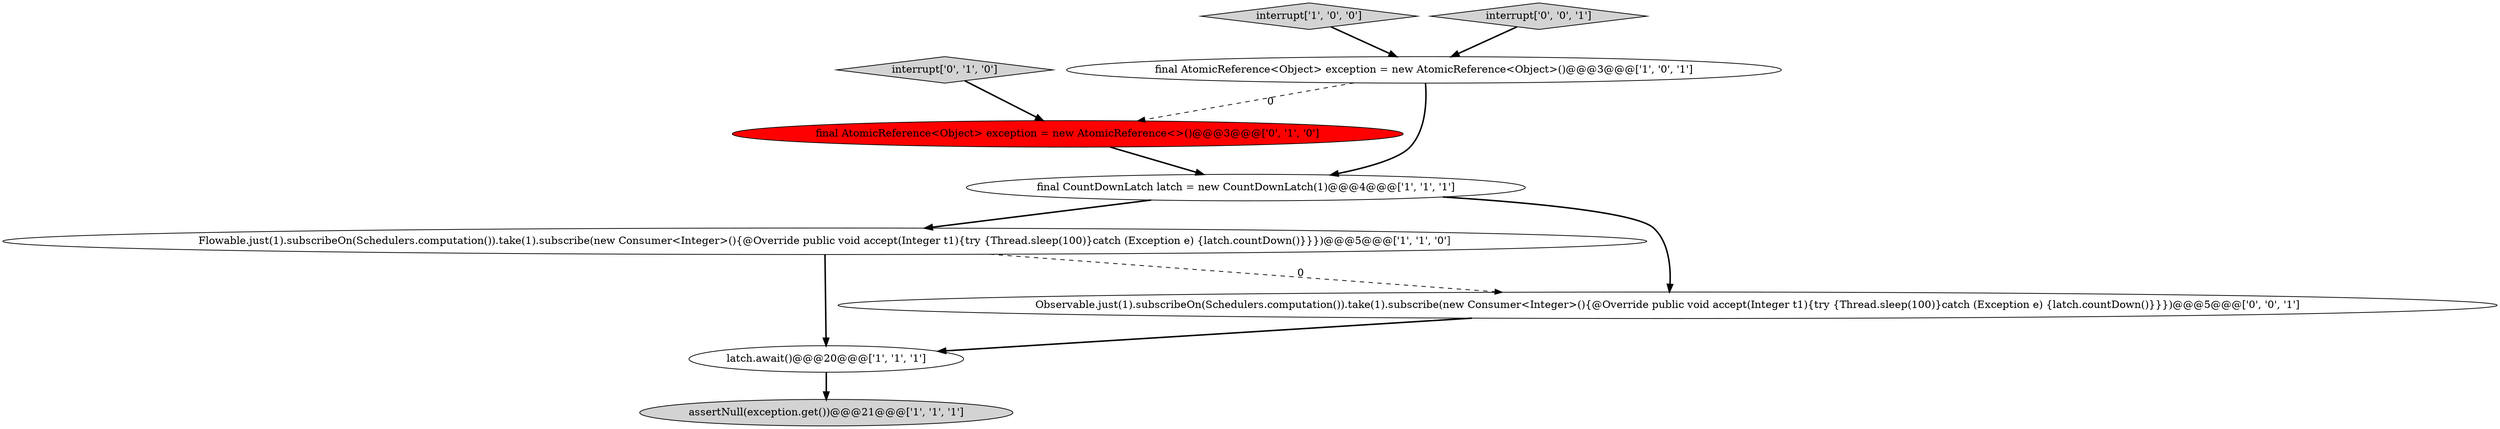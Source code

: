 digraph {
2 [style = filled, label = "Flowable.just(1).subscribeOn(Schedulers.computation()).take(1).subscribe(new Consumer<Integer>(){@Override public void accept(Integer t1){try {Thread.sleep(100)}catch (Exception e) {latch.countDown()}}})@@@5@@@['1', '1', '0']", fillcolor = white, shape = ellipse image = "AAA0AAABBB1BBB"];
4 [style = filled, label = "interrupt['1', '0', '0']", fillcolor = lightgray, shape = diamond image = "AAA0AAABBB1BBB"];
0 [style = filled, label = "final AtomicReference<Object> exception = new AtomicReference<Object>()@@@3@@@['1', '0', '1']", fillcolor = white, shape = ellipse image = "AAA0AAABBB1BBB"];
8 [style = filled, label = "Observable.just(1).subscribeOn(Schedulers.computation()).take(1).subscribe(new Consumer<Integer>(){@Override public void accept(Integer t1){try {Thread.sleep(100)}catch (Exception e) {latch.countDown()}}})@@@5@@@['0', '0', '1']", fillcolor = white, shape = ellipse image = "AAA0AAABBB3BBB"];
7 [style = filled, label = "interrupt['0', '1', '0']", fillcolor = lightgray, shape = diamond image = "AAA0AAABBB2BBB"];
1 [style = filled, label = "final CountDownLatch latch = new CountDownLatch(1)@@@4@@@['1', '1', '1']", fillcolor = white, shape = ellipse image = "AAA0AAABBB1BBB"];
6 [style = filled, label = "final AtomicReference<Object> exception = new AtomicReference<>()@@@3@@@['0', '1', '0']", fillcolor = red, shape = ellipse image = "AAA1AAABBB2BBB"];
5 [style = filled, label = "latch.await()@@@20@@@['1', '1', '1']", fillcolor = white, shape = ellipse image = "AAA0AAABBB1BBB"];
3 [style = filled, label = "assertNull(exception.get())@@@21@@@['1', '1', '1']", fillcolor = lightgray, shape = ellipse image = "AAA0AAABBB1BBB"];
9 [style = filled, label = "interrupt['0', '0', '1']", fillcolor = lightgray, shape = diamond image = "AAA0AAABBB3BBB"];
5->3 [style = bold, label=""];
6->1 [style = bold, label=""];
1->2 [style = bold, label=""];
0->6 [style = dashed, label="0"];
1->8 [style = bold, label=""];
9->0 [style = bold, label=""];
8->5 [style = bold, label=""];
2->8 [style = dashed, label="0"];
0->1 [style = bold, label=""];
7->6 [style = bold, label=""];
4->0 [style = bold, label=""];
2->5 [style = bold, label=""];
}
